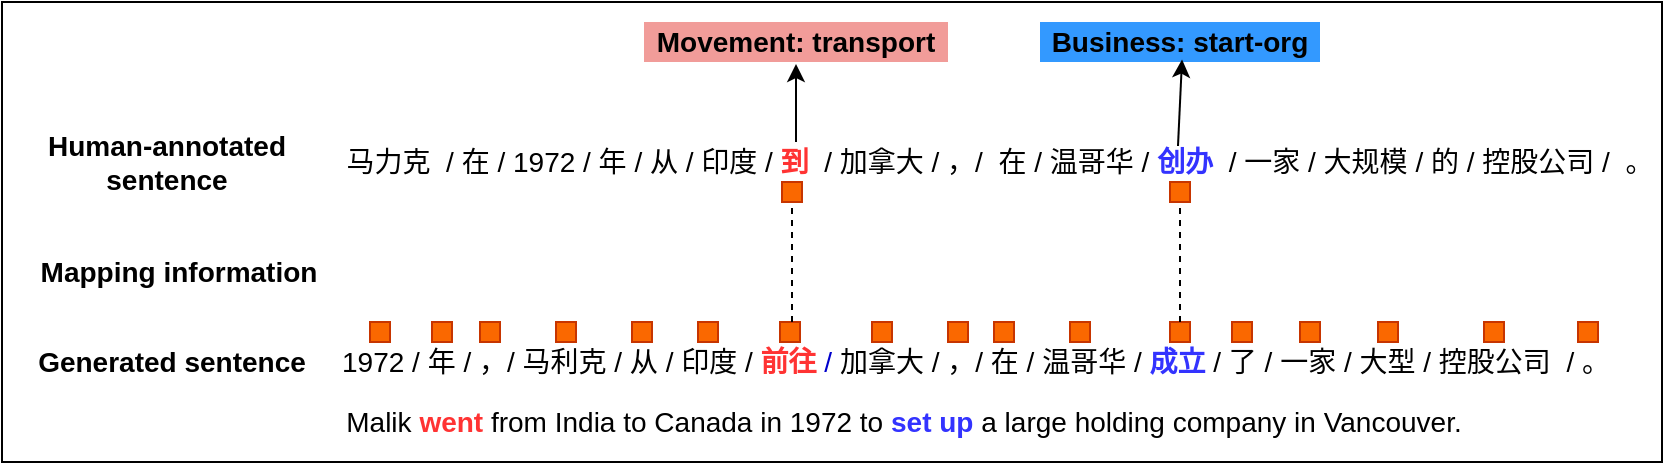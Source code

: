 <mxfile version="15.7.2" type="github">
  <diagram id="PUBzbT-fUYsuHvFrpDx0" name="Page-1">
    <mxGraphModel dx="782" dy="706" grid="1" gridSize="10" guides="1" tooltips="1" connect="1" arrows="1" fold="1" page="1" pageScale="1" pageWidth="827" pageHeight="1169" math="0" shadow="0">
      <root>
        <mxCell id="0" />
        <mxCell id="1" parent="0" />
        <mxCell id="LNzTioz0Ti8qeagDFRHm-58" value="" style="rounded=0;whiteSpace=wrap;html=1;" parent="1" vertex="1">
          <mxGeometry x="80" y="450" width="830" height="230" as="geometry" />
        </mxCell>
        <mxCell id="LNzTioz0Ti8qeagDFRHm-137" value="&lt;font style=&quot;font-size: 14px&quot;&gt;马力克&amp;nbsp; / 在 / 1972 / 年 / 从 / 印度 /&amp;nbsp;&lt;b&gt;&lt;font color=&quot;#ff3333&quot;&gt;到&lt;/font&gt;&amp;nbsp;&lt;/b&gt;&amp;nbsp;/ 加拿大 / ，/&amp;nbsp; 在 / 温哥华 /&amp;nbsp;&lt;b&gt;&lt;font color=&quot;#3333ff&quot;&gt;创办&lt;/font&gt;&lt;/b&gt;&lt;font color=&quot;#ff0000&quot;&gt;&amp;nbsp;&amp;nbsp;&lt;/font&gt;/ 一家 / 大规模 / 的 / 控股公司 /&amp;nbsp; 。&lt;/font&gt;" style="text;html=1;strokeColor=none;fillColor=none;align=center;verticalAlign=middle;whiteSpace=wrap;rounded=0;" parent="1" vertex="1">
          <mxGeometry x="250" y="520" width="658" height="20" as="geometry" />
        </mxCell>
        <mxCell id="LNzTioz0Ti8qeagDFRHm-138" value="&lt;font style=&quot;font-size: 14px&quot;&gt;1972 / 年 / ，/ 马利克 / 从 / 印度 /&amp;nbsp;&lt;b&gt;&lt;font color=&quot;#ff3333&quot;&gt;前往&lt;/font&gt;&lt;/b&gt;&lt;font color=&quot;#0000cc&quot;&gt; /&amp;nbsp;&lt;/font&gt;加拿大 / ，/ 在 / 温哥华 /&amp;nbsp;&lt;b&gt;&lt;font color=&quot;#3333ff&quot;&gt;成立&lt;/font&gt;&amp;nbsp;&lt;/b&gt;/ 了 / 一家 / 大型 / 控股公司&amp;nbsp; / 。&lt;/font&gt;" style="text;html=1;strokeColor=none;fillColor=none;align=center;verticalAlign=middle;whiteSpace=wrap;rounded=0;" parent="1" vertex="1">
          <mxGeometry x="247" y="620" width="640" height="20" as="geometry" />
        </mxCell>
        <mxCell id="LNzTioz0Ti8qeagDFRHm-139" value="&lt;b&gt;&lt;font style=&quot;font-size: 14px&quot;&gt;Generated sentence&lt;/font&gt;&lt;/b&gt;" style="text;html=1;strokeColor=none;fillColor=none;align=center;verticalAlign=middle;whiteSpace=wrap;rounded=0;" parent="1" vertex="1">
          <mxGeometry x="90" y="620" width="149.75" height="20" as="geometry" />
        </mxCell>
        <mxCell id="LNzTioz0Ti8qeagDFRHm-140" value="&lt;b&gt;&lt;font style=&quot;font-size: 14px&quot;&gt;Mapping information&lt;/font&gt;&lt;/b&gt;" style="text;html=1;strokeColor=none;fillColor=none;align=center;verticalAlign=middle;whiteSpace=wrap;rounded=0;" parent="1" vertex="1">
          <mxGeometry x="96.75" y="575" width="143" height="20" as="geometry" />
        </mxCell>
        <mxCell id="LNzTioz0Ti8qeagDFRHm-141" value="&lt;span style=&quot;font-size: 14px&quot;&gt;&lt;b&gt;Human-annotated sentence&lt;/b&gt;&lt;/span&gt;" style="text;html=1;strokeColor=none;fillColor=none;align=center;verticalAlign=middle;whiteSpace=wrap;rounded=0;" parent="1" vertex="1">
          <mxGeometry x="96.75" y="520" width="130.75" height="20" as="geometry" />
        </mxCell>
        <mxCell id="LNzTioz0Ti8qeagDFRHm-144" value="&lt;span style=&quot;font-size: 14px&quot;&gt;Malik &lt;b&gt;&lt;font color=&quot;#ff3333&quot;&gt;went&lt;/font&gt;&lt;/b&gt; from India to Canada in 1972 to &lt;b&gt;&lt;font color=&quot;#3333ff&quot;&gt;set up&lt;/font&gt;&lt;/b&gt; a large holding company in Vancouver.&lt;/span&gt;" style="text;html=1;strokeColor=none;fillColor=none;align=center;verticalAlign=middle;whiteSpace=wrap;rounded=0;" parent="1" vertex="1">
          <mxGeometry x="250" y="650" width="562" height="20" as="geometry" />
        </mxCell>
        <mxCell id="LNzTioz0Ti8qeagDFRHm-151" value="&lt;font style=&quot;font-size: 14px&quot;&gt;&lt;b&gt;Movement: transport&lt;/b&gt;&lt;/font&gt;" style="text;html=1;strokeColor=none;fillColor=#F19C99;align=center;verticalAlign=middle;whiteSpace=wrap;rounded=0;" parent="1" vertex="1">
          <mxGeometry x="401" y="460" width="152" height="20" as="geometry" />
        </mxCell>
        <mxCell id="LNzTioz0Ti8qeagDFRHm-161" value="&lt;font style=&quot;font-size: 14px&quot;&gt;&lt;b&gt;Business: start-org&lt;/b&gt;&lt;/font&gt;" style="text;html=1;strokeColor=none;fillColor=#3399FF;align=center;verticalAlign=middle;whiteSpace=wrap;rounded=0;" parent="1" vertex="1">
          <mxGeometry x="599" y="460" width="140" height="20" as="geometry" />
        </mxCell>
        <mxCell id="LNzTioz0Ti8qeagDFRHm-163" value="" style="endArrow=classic;html=1;entryX=0.5;entryY=1;entryDx=0;entryDy=0;" parent="1" edge="1">
          <mxGeometry width="50" height="50" relative="1" as="geometry">
            <mxPoint x="477" y="520" as="sourcePoint" />
            <mxPoint x="477" y="481" as="targetPoint" />
          </mxGeometry>
        </mxCell>
        <mxCell id="LNzTioz0Ti8qeagDFRHm-167" value="" style="endArrow=classic;html=1;entryX=0.5;entryY=1;entryDx=0;entryDy=0;exitX=0.348;exitY=-0.026;exitDx=0;exitDy=0;exitPerimeter=0;" parent="1" edge="1">
          <mxGeometry width="50" height="50" relative="1" as="geometry">
            <mxPoint x="667.994" y="522" as="sourcePoint" />
            <mxPoint x="670.01" y="478.77" as="targetPoint" />
          </mxGeometry>
        </mxCell>
        <mxCell id="LNzTioz0Ti8qeagDFRHm-170" value="" style="endArrow=none;dashed=1;html=1;entryX=0.347;entryY=1.056;entryDx=0;entryDy=0;entryPerimeter=0;" parent="1" source="LNzTioz0Ti8qeagDFRHm-194" target="LNzTioz0Ti8qeagDFRHm-137" edge="1">
          <mxGeometry width="50" height="50" relative="1" as="geometry">
            <mxPoint x="475" y="619" as="sourcePoint" />
            <mxPoint x="560" y="420" as="targetPoint" />
          </mxGeometry>
        </mxCell>
        <mxCell id="LNzTioz0Ti8qeagDFRHm-172" value="" style="endArrow=none;dashed=1;html=1;entryX=0.634;entryY=1.009;entryDx=0;entryDy=0;entryPerimeter=0;exitX=0;exitY=0.5;exitDx=0;exitDy=0;" parent="1" source="LNzTioz0Ti8qeagDFRHm-196" target="LNzTioz0Ti8qeagDFRHm-137" edge="1">
          <mxGeometry width="50" height="50" relative="1" as="geometry">
            <mxPoint x="669" y="610" as="sourcePoint" />
            <mxPoint x="666" y="510" as="targetPoint" />
          </mxGeometry>
        </mxCell>
        <mxCell id="LNzTioz0Ti8qeagDFRHm-173" value="" style="rounded=0;whiteSpace=wrap;html=1;direction=south;fillColor=#fa6800;strokeColor=#C73500;fontColor=#ffffff;" parent="1" vertex="1">
          <mxGeometry x="264" y="610" width="10" height="10" as="geometry" />
        </mxCell>
        <mxCell id="LNzTioz0Ti8qeagDFRHm-174" value="" style="rounded=0;whiteSpace=wrap;html=1;direction=south;fillColor=#fa6800;strokeColor=#C73500;fontColor=#ffffff;" parent="1" vertex="1">
          <mxGeometry x="295" y="610" width="10" height="10" as="geometry" />
        </mxCell>
        <mxCell id="LNzTioz0Ti8qeagDFRHm-175" value="" style="rounded=0;whiteSpace=wrap;html=1;direction=south;fillColor=#fa6800;strokeColor=#C73500;fontColor=#ffffff;" parent="1" vertex="1">
          <mxGeometry x="319" y="610" width="10" height="10" as="geometry" />
        </mxCell>
        <mxCell id="LNzTioz0Ti8qeagDFRHm-176" value="" style="rounded=0;whiteSpace=wrap;html=1;direction=south;fillColor=#fa6800;strokeColor=#C73500;fontColor=#ffffff;" parent="1" vertex="1">
          <mxGeometry x="357" y="610" width="10" height="10" as="geometry" />
        </mxCell>
        <mxCell id="LNzTioz0Ti8qeagDFRHm-177" value="" style="rounded=0;whiteSpace=wrap;html=1;direction=south;fillColor=#fa6800;strokeColor=#C73500;fontColor=#ffffff;" parent="1" vertex="1">
          <mxGeometry x="395" y="610" width="10" height="10" as="geometry" />
        </mxCell>
        <mxCell id="LNzTioz0Ti8qeagDFRHm-178" value="" style="rounded=0;whiteSpace=wrap;html=1;direction=south;fillColor=#fa6800;strokeColor=#C73500;fontColor=#ffffff;" parent="1" vertex="1">
          <mxGeometry x="428" y="610" width="10" height="10" as="geometry" />
        </mxCell>
        <mxCell id="LNzTioz0Ti8qeagDFRHm-179" value="" style="rounded=0;whiteSpace=wrap;html=1;direction=south;fillColor=#fa6800;strokeColor=#C73500;fontColor=#ffffff;" parent="1" vertex="1">
          <mxGeometry x="469" y="610" width="10" height="10" as="geometry" />
        </mxCell>
        <mxCell id="LNzTioz0Ti8qeagDFRHm-180" value="" style="rounded=0;whiteSpace=wrap;html=1;direction=south;fillColor=#fa6800;strokeColor=#C73500;fontColor=#ffffff;" parent="1" vertex="1">
          <mxGeometry x="515" y="610" width="10" height="10" as="geometry" />
        </mxCell>
        <mxCell id="LNzTioz0Ti8qeagDFRHm-183" value="" style="rounded=0;whiteSpace=wrap;html=1;direction=south;fillColor=#fa6800;strokeColor=#C73500;fontColor=#ffffff;" parent="1" vertex="1">
          <mxGeometry x="553" y="610" width="10" height="10" as="geometry" />
        </mxCell>
        <mxCell id="LNzTioz0Ti8qeagDFRHm-184" value="" style="rounded=0;whiteSpace=wrap;html=1;direction=south;fillColor=#fa6800;strokeColor=#C73500;fontColor=#ffffff;" parent="1" vertex="1">
          <mxGeometry x="576" y="610" width="10" height="10" as="geometry" />
        </mxCell>
        <mxCell id="LNzTioz0Ti8qeagDFRHm-185" value="" style="rounded=0;whiteSpace=wrap;html=1;direction=south;fillColor=#fa6800;strokeColor=#C73500;fontColor=#ffffff;" parent="1" vertex="1">
          <mxGeometry x="614" y="610" width="10" height="10" as="geometry" />
        </mxCell>
        <mxCell id="LNzTioz0Ti8qeagDFRHm-188" value="" style="rounded=0;whiteSpace=wrap;html=1;direction=south;fillColor=#fa6800;strokeColor=#C73500;fontColor=#ffffff;" parent="1" vertex="1">
          <mxGeometry x="695" y="610" width="10" height="10" as="geometry" />
        </mxCell>
        <mxCell id="LNzTioz0Ti8qeagDFRHm-189" value="" style="rounded=0;whiteSpace=wrap;html=1;direction=south;fillColor=#fa6800;strokeColor=#C73500;fontColor=#ffffff;" parent="1" vertex="1">
          <mxGeometry x="664" y="610" width="10" height="10" as="geometry" />
        </mxCell>
        <mxCell id="LNzTioz0Ti8qeagDFRHm-190" value="" style="rounded=0;whiteSpace=wrap;html=1;direction=south;fillColor=#fa6800;strokeColor=#C73500;fontColor=#ffffff;" parent="1" vertex="1">
          <mxGeometry x="729" y="610" width="10" height="10" as="geometry" />
        </mxCell>
        <mxCell id="LNzTioz0Ti8qeagDFRHm-191" value="" style="rounded=0;whiteSpace=wrap;html=1;direction=south;fillColor=#fa6800;strokeColor=#C73500;fontColor=#ffffff;" parent="1" vertex="1">
          <mxGeometry x="768" y="610" width="10" height="10" as="geometry" />
        </mxCell>
        <mxCell id="LNzTioz0Ti8qeagDFRHm-192" value="" style="rounded=0;whiteSpace=wrap;html=1;direction=south;fillColor=#fa6800;strokeColor=#C73500;fontColor=#ffffff;" parent="1" vertex="1">
          <mxGeometry x="821" y="610" width="10" height="10" as="geometry" />
        </mxCell>
        <mxCell id="LNzTioz0Ti8qeagDFRHm-193" value="" style="rounded=0;whiteSpace=wrap;html=1;direction=south;fillColor=#fa6800;strokeColor=#C73500;fontColor=#ffffff;" parent="1" vertex="1">
          <mxGeometry x="868" y="610" width="10" height="10" as="geometry" />
        </mxCell>
        <mxCell id="LNzTioz0Ti8qeagDFRHm-194" value="" style="rounded=0;whiteSpace=wrap;html=1;direction=south;fillColor=#fa6800;strokeColor=#C73500;fontColor=#ffffff;" parent="1" vertex="1">
          <mxGeometry x="470" y="540" width="10" height="10" as="geometry" />
        </mxCell>
        <mxCell id="LNzTioz0Ti8qeagDFRHm-195" value="" style="endArrow=none;dashed=1;html=1;entryX=1;entryY=0.5;entryDx=0;entryDy=0;" parent="1" target="LNzTioz0Ti8qeagDFRHm-194" edge="1">
          <mxGeometry width="50" height="50" relative="1" as="geometry">
            <mxPoint x="475" y="610" as="sourcePoint" />
            <mxPoint x="470" y="510" as="targetPoint" />
          </mxGeometry>
        </mxCell>
        <mxCell id="LNzTioz0Ti8qeagDFRHm-196" value="" style="rounded=0;whiteSpace=wrap;html=1;direction=south;fillColor=#fa6800;strokeColor=#C73500;fontColor=#ffffff;" parent="1" vertex="1">
          <mxGeometry x="664" y="540" width="10" height="10" as="geometry" />
        </mxCell>
        <mxCell id="LNzTioz0Ti8qeagDFRHm-197" value="" style="endArrow=none;dashed=1;html=1;entryX=1;entryY=0.5;entryDx=0;entryDy=0;exitX=0;exitY=0.5;exitDx=0;exitDy=0;" parent="1" target="LNzTioz0Ti8qeagDFRHm-196" edge="1">
          <mxGeometry width="50" height="50" relative="1" as="geometry">
            <mxPoint x="669" y="610" as="sourcePoint" />
            <mxPoint x="664.172" y="500.18" as="targetPoint" />
          </mxGeometry>
        </mxCell>
      </root>
    </mxGraphModel>
  </diagram>
</mxfile>
